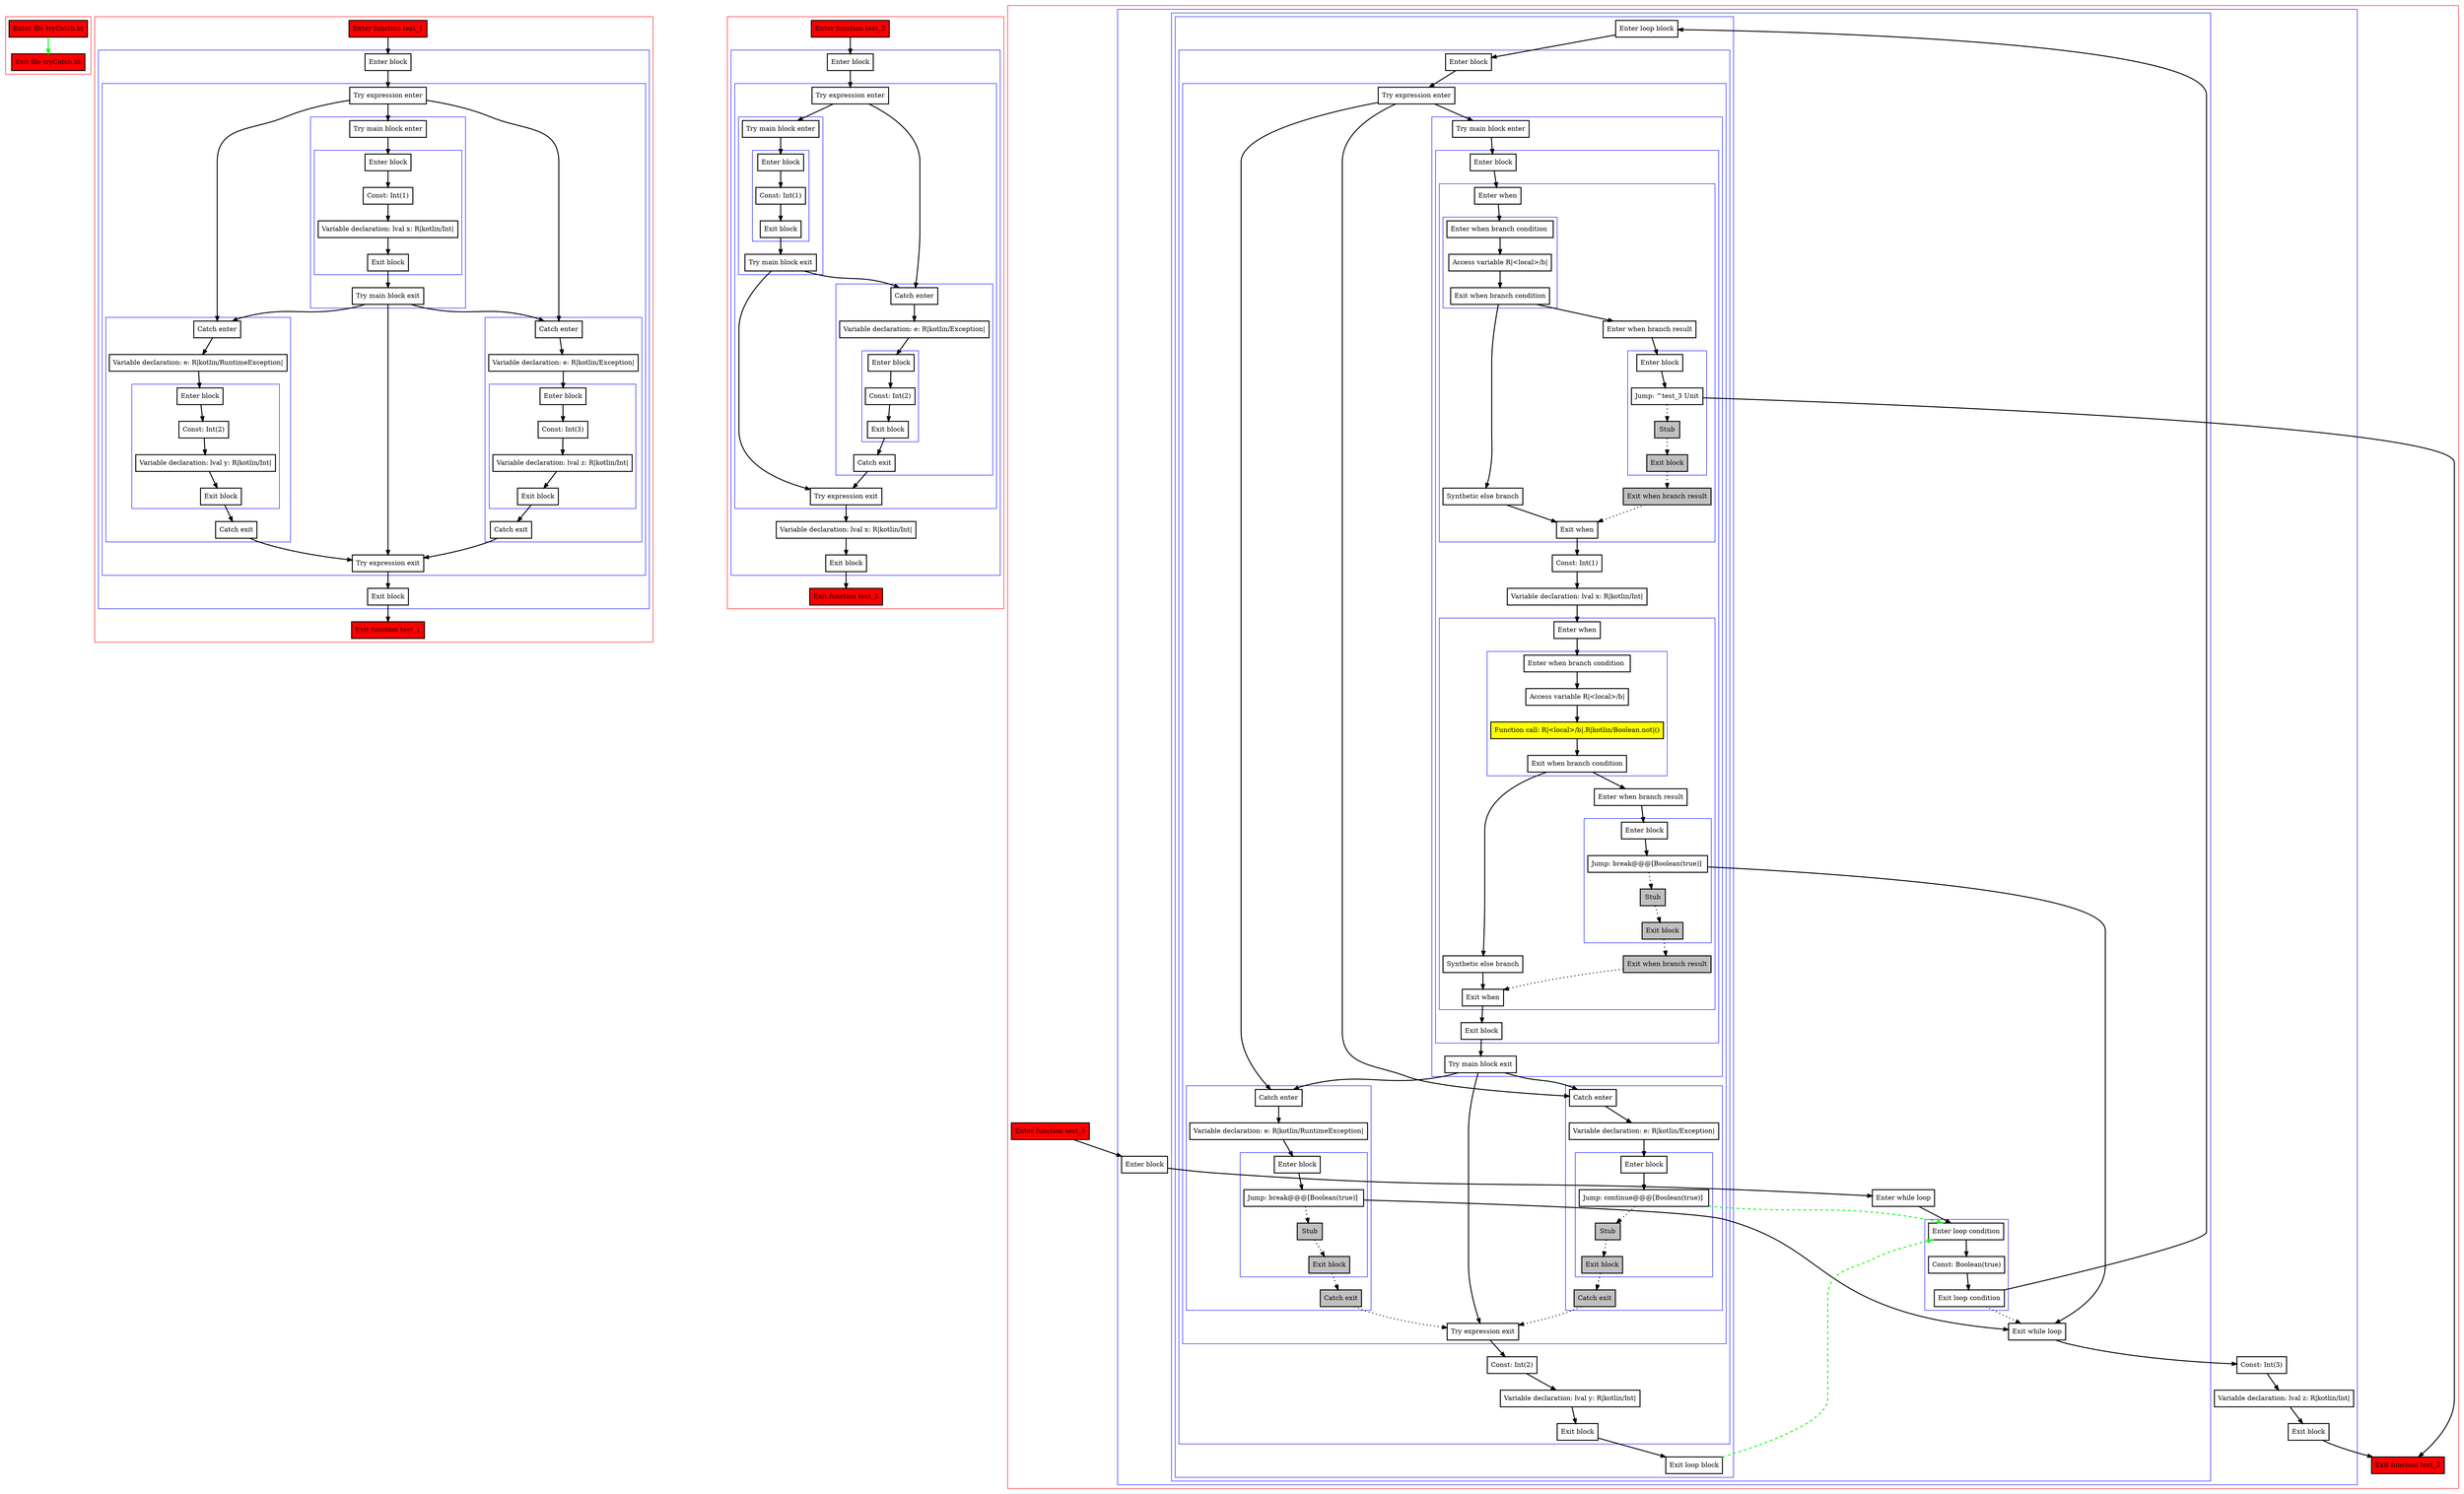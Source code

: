digraph tryCatch_kt {
    graph [nodesep=3]
    node [shape=box penwidth=2]
    edge [penwidth=2]

    subgraph cluster_0 {
        color=red
        0 [label="Enter file tryCatch.kt" style="filled" fillcolor=red];
        1 [label="Exit file tryCatch.kt" style="filled" fillcolor=red];
    }
    0 -> {1} [color=green];

    subgraph cluster_1 {
        color=red
        2 [label="Enter function test_1" style="filled" fillcolor=red];
        subgraph cluster_2 {
            color=blue
            3 [label="Enter block"];
            subgraph cluster_3 {
                color=blue
                4 [label="Try expression enter"];
                subgraph cluster_4 {
                    color=blue
                    5 [label="Try main block enter"];
                    subgraph cluster_5 {
                        color=blue
                        6 [label="Enter block"];
                        7 [label="Const: Int(1)"];
                        8 [label="Variable declaration: lval x: R|kotlin/Int|"];
                        9 [label="Exit block"];
                    }
                    10 [label="Try main block exit"];
                }
                subgraph cluster_6 {
                    color=blue
                    11 [label="Catch enter"];
                    12 [label="Variable declaration: e: R|kotlin/RuntimeException|"];
                    subgraph cluster_7 {
                        color=blue
                        13 [label="Enter block"];
                        14 [label="Const: Int(2)"];
                        15 [label="Variable declaration: lval y: R|kotlin/Int|"];
                        16 [label="Exit block"];
                    }
                    17 [label="Catch exit"];
                }
                subgraph cluster_8 {
                    color=blue
                    18 [label="Catch enter"];
                    19 [label="Variable declaration: e: R|kotlin/Exception|"];
                    subgraph cluster_9 {
                        color=blue
                        20 [label="Enter block"];
                        21 [label="Const: Int(3)"];
                        22 [label="Variable declaration: lval z: R|kotlin/Int|"];
                        23 [label="Exit block"];
                    }
                    24 [label="Catch exit"];
                }
                25 [label="Try expression exit"];
            }
            26 [label="Exit block"];
        }
        27 [label="Exit function test_1" style="filled" fillcolor=red];
    }
    2 -> {3};
    3 -> {4};
    4 -> {5 11 18};
    5 -> {6};
    6 -> {7};
    7 -> {8};
    8 -> {9};
    9 -> {10};
    10 -> {11 18 25};
    11 -> {12};
    12 -> {13};
    13 -> {14};
    14 -> {15};
    15 -> {16};
    16 -> {17};
    17 -> {25};
    18 -> {19};
    19 -> {20};
    20 -> {21};
    21 -> {22};
    22 -> {23};
    23 -> {24};
    24 -> {25};
    25 -> {26};
    26 -> {27};

    subgraph cluster_10 {
        color=red
        28 [label="Enter function test_2" style="filled" fillcolor=red];
        subgraph cluster_11 {
            color=blue
            29 [label="Enter block"];
            subgraph cluster_12 {
                color=blue
                30 [label="Try expression enter"];
                subgraph cluster_13 {
                    color=blue
                    31 [label="Try main block enter"];
                    subgraph cluster_14 {
                        color=blue
                        32 [label="Enter block"];
                        33 [label="Const: Int(1)"];
                        34 [label="Exit block"];
                    }
                    35 [label="Try main block exit"];
                }
                subgraph cluster_15 {
                    color=blue
                    36 [label="Catch enter"];
                    37 [label="Variable declaration: e: R|kotlin/Exception|"];
                    subgraph cluster_16 {
                        color=blue
                        38 [label="Enter block"];
                        39 [label="Const: Int(2)"];
                        40 [label="Exit block"];
                    }
                    41 [label="Catch exit"];
                }
                42 [label="Try expression exit"];
            }
            43 [label="Variable declaration: lval x: R|kotlin/Int|"];
            44 [label="Exit block"];
        }
        45 [label="Exit function test_2" style="filled" fillcolor=red];
    }
    28 -> {29};
    29 -> {30};
    30 -> {31 36};
    31 -> {32};
    32 -> {33};
    33 -> {34};
    34 -> {35};
    35 -> {36 42};
    36 -> {37};
    37 -> {38};
    38 -> {39};
    39 -> {40};
    40 -> {41};
    41 -> {42};
    42 -> {43};
    43 -> {44};
    44 -> {45};

    subgraph cluster_17 {
        color=red
        46 [label="Enter function test_3" style="filled" fillcolor=red];
        subgraph cluster_18 {
            color=blue
            47 [label="Enter block"];
            subgraph cluster_19 {
                color=blue
                48 [label="Enter while loop"];
                subgraph cluster_20 {
                    color=blue
                    49 [label="Enter loop condition"];
                    50 [label="Const: Boolean(true)"];
                    51 [label="Exit loop condition"];
                }
                subgraph cluster_21 {
                    color=blue
                    52 [label="Enter loop block"];
                    subgraph cluster_22 {
                        color=blue
                        53 [label="Enter block"];
                        subgraph cluster_23 {
                            color=blue
                            54 [label="Try expression enter"];
                            subgraph cluster_24 {
                                color=blue
                                55 [label="Try main block enter"];
                                subgraph cluster_25 {
                                    color=blue
                                    56 [label="Enter block"];
                                    subgraph cluster_26 {
                                        color=blue
                                        57 [label="Enter when"];
                                        subgraph cluster_27 {
                                            color=blue
                                            58 [label="Enter when branch condition "];
                                            59 [label="Access variable R|<local>/b|"];
                                            60 [label="Exit when branch condition"];
                                        }
                                        61 [label="Synthetic else branch"];
                                        62 [label="Enter when branch result"];
                                        subgraph cluster_28 {
                                            color=blue
                                            63 [label="Enter block"];
                                            64 [label="Jump: ^test_3 Unit"];
                                            65 [label="Stub" style="filled" fillcolor=gray];
                                            66 [label="Exit block" style="filled" fillcolor=gray];
                                        }
                                        67 [label="Exit when branch result" style="filled" fillcolor=gray];
                                        68 [label="Exit when"];
                                    }
                                    69 [label="Const: Int(1)"];
                                    70 [label="Variable declaration: lval x: R|kotlin/Int|"];
                                    subgraph cluster_29 {
                                        color=blue
                                        71 [label="Enter when"];
                                        subgraph cluster_30 {
                                            color=blue
                                            72 [label="Enter when branch condition "];
                                            73 [label="Access variable R|<local>/b|"];
                                            74 [label="Function call: R|<local>/b|.R|kotlin/Boolean.not|()" style="filled" fillcolor=yellow];
                                            75 [label="Exit when branch condition"];
                                        }
                                        76 [label="Synthetic else branch"];
                                        77 [label="Enter when branch result"];
                                        subgraph cluster_31 {
                                            color=blue
                                            78 [label="Enter block"];
                                            79 [label="Jump: break@@@[Boolean(true)] "];
                                            80 [label="Stub" style="filled" fillcolor=gray];
                                            81 [label="Exit block" style="filled" fillcolor=gray];
                                        }
                                        82 [label="Exit when branch result" style="filled" fillcolor=gray];
                                        83 [label="Exit when"];
                                    }
                                    84 [label="Exit block"];
                                }
                                85 [label="Try main block exit"];
                            }
                            subgraph cluster_32 {
                                color=blue
                                86 [label="Catch enter"];
                                87 [label="Variable declaration: e: R|kotlin/Exception|"];
                                subgraph cluster_33 {
                                    color=blue
                                    88 [label="Enter block"];
                                    89 [label="Jump: continue@@@[Boolean(true)] "];
                                    90 [label="Stub" style="filled" fillcolor=gray];
                                    91 [label="Exit block" style="filled" fillcolor=gray];
                                }
                                92 [label="Catch exit" style="filled" fillcolor=gray];
                            }
                            subgraph cluster_34 {
                                color=blue
                                93 [label="Catch enter"];
                                94 [label="Variable declaration: e: R|kotlin/RuntimeException|"];
                                subgraph cluster_35 {
                                    color=blue
                                    95 [label="Enter block"];
                                    96 [label="Jump: break@@@[Boolean(true)] "];
                                    97 [label="Stub" style="filled" fillcolor=gray];
                                    98 [label="Exit block" style="filled" fillcolor=gray];
                                }
                                99 [label="Catch exit" style="filled" fillcolor=gray];
                            }
                            100 [label="Try expression exit"];
                        }
                        101 [label="Const: Int(2)"];
                        102 [label="Variable declaration: lval y: R|kotlin/Int|"];
                        103 [label="Exit block"];
                    }
                    104 [label="Exit loop block"];
                }
                105 [label="Exit while loop"];
            }
            106 [label="Const: Int(3)"];
            107 [label="Variable declaration: lval z: R|kotlin/Int|"];
            108 [label="Exit block"];
        }
        109 [label="Exit function test_3" style="filled" fillcolor=red];
    }
    46 -> {47};
    47 -> {48};
    48 -> {49};
    49 -> {50};
    50 -> {51};
    51 -> {52};
    51 -> {105} [style=dotted];
    52 -> {53};
    53 -> {54};
    54 -> {55 86 93};
    55 -> {56};
    56 -> {57};
    57 -> {58};
    58 -> {59};
    59 -> {60};
    60 -> {61 62};
    61 -> {68};
    62 -> {63};
    63 -> {64};
    64 -> {109};
    64 -> {65} [style=dotted];
    65 -> {66} [style=dotted];
    66 -> {67} [style=dotted];
    67 -> {68} [style=dotted];
    68 -> {69};
    69 -> {70};
    70 -> {71};
    71 -> {72};
    72 -> {73};
    73 -> {74};
    74 -> {75};
    75 -> {76 77};
    76 -> {83};
    77 -> {78};
    78 -> {79};
    79 -> {105};
    79 -> {80} [style=dotted];
    80 -> {81} [style=dotted];
    81 -> {82} [style=dotted];
    82 -> {83} [style=dotted];
    83 -> {84};
    84 -> {85};
    85 -> {86 93 100};
    86 -> {87};
    87 -> {88};
    88 -> {89};
    89 -> {49} [color=green style=dashed];
    89 -> {90} [style=dotted];
    90 -> {91} [style=dotted];
    91 -> {92} [style=dotted];
    92 -> {100} [style=dotted];
    93 -> {94};
    94 -> {95};
    95 -> {96};
    96 -> {105};
    96 -> {97} [style=dotted];
    97 -> {98} [style=dotted];
    98 -> {99} [style=dotted];
    99 -> {100} [style=dotted];
    100 -> {101};
    101 -> {102};
    102 -> {103};
    103 -> {104};
    104 -> {49} [color=green style=dashed];
    105 -> {106};
    106 -> {107};
    107 -> {108};
    108 -> {109};

}
